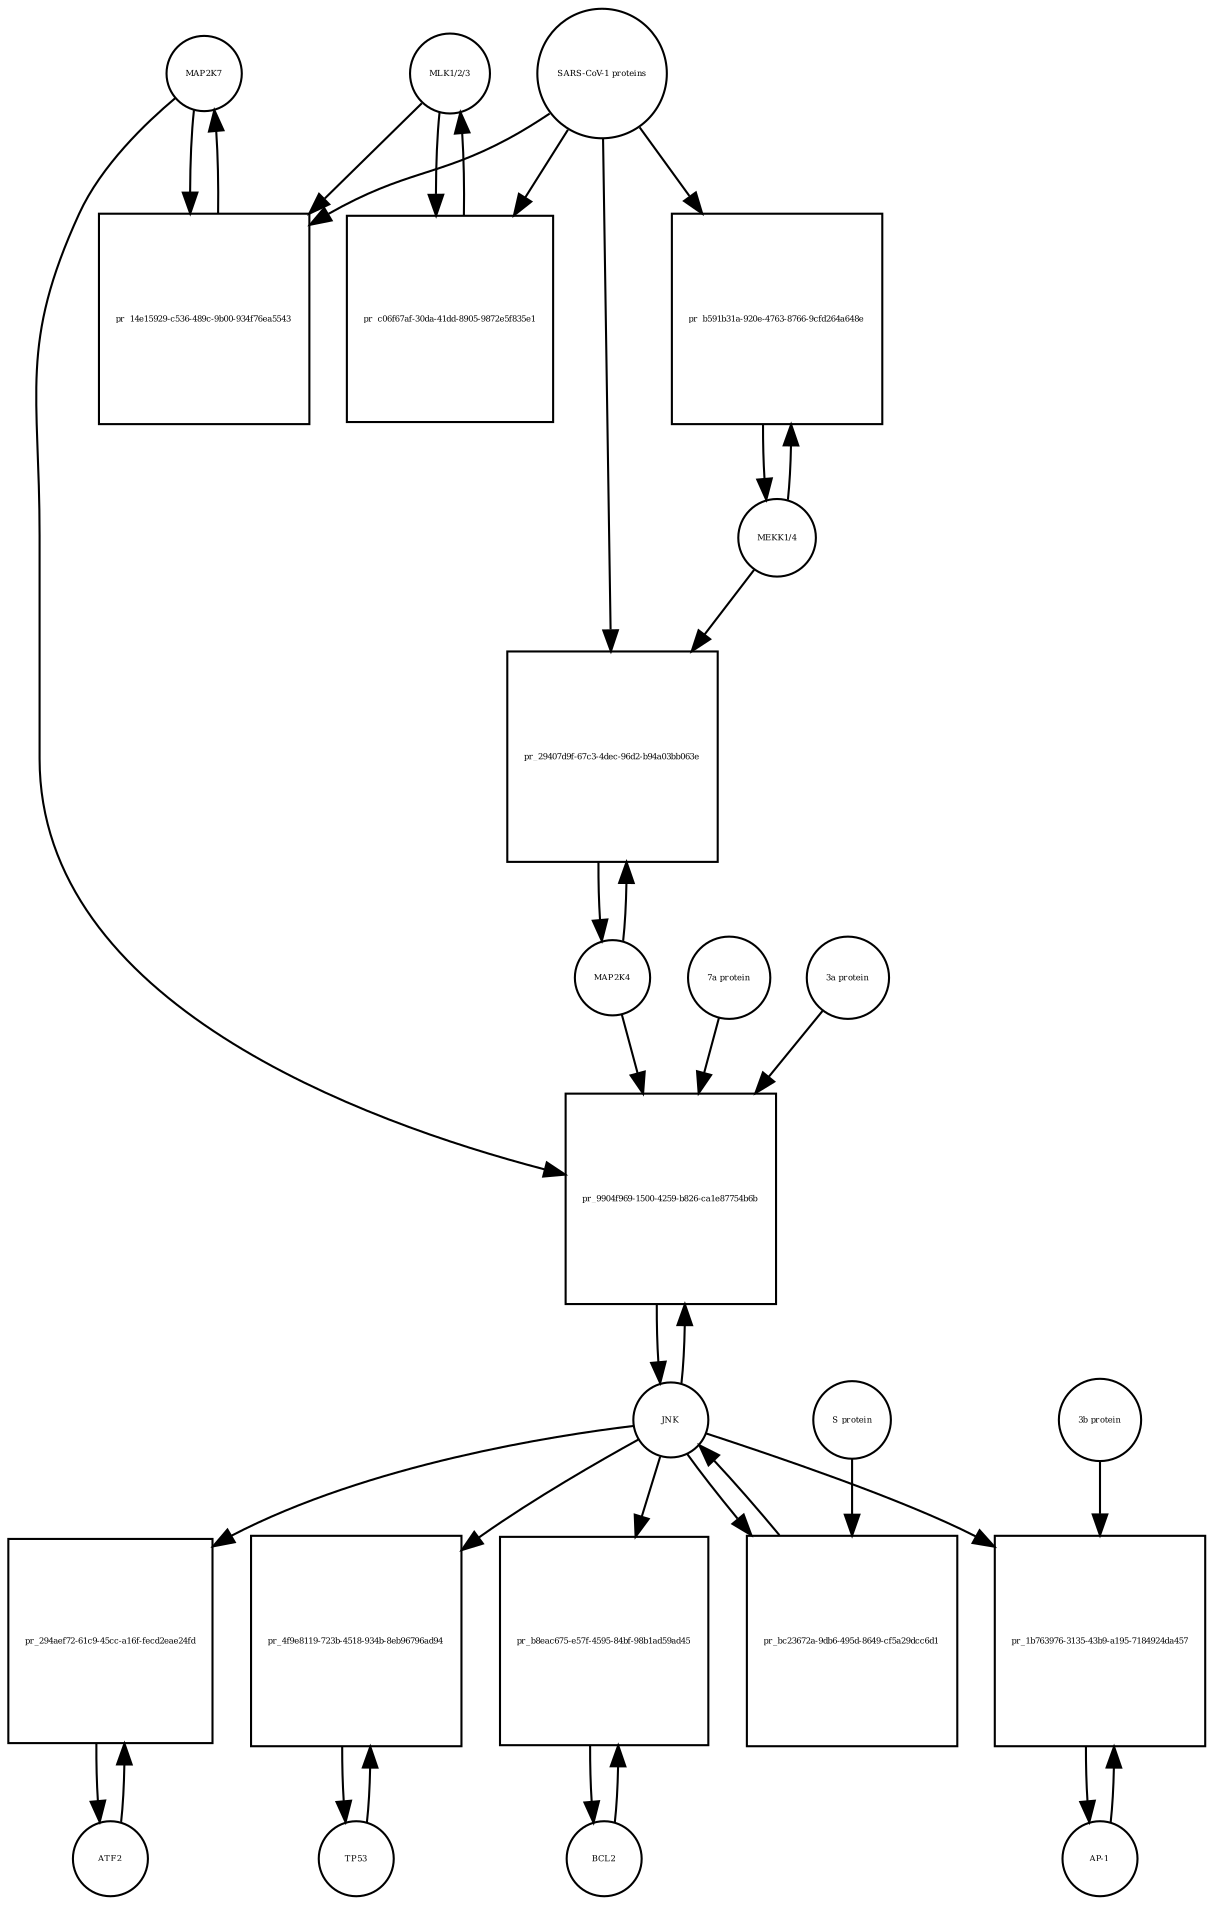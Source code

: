 strict digraph  {
MAP2K7 [annotation=urn_miriam_uniprot_O14733, bipartite=0, cls=macromolecule, fontsize=4, label=MAP2K7, shape=circle];
"pr_14e15929-c536-489c-9b00-934f76ea5543" [annotation="", bipartite=1, cls=process, fontsize=4, label="pr_14e15929-c536-489c-9b00-934f76ea5543", shape=square];
"MLK1/2/3" [annotation="", bipartite=0, cls=complex, fontsize=4, label="MLK1/2/3", shape=circle];
"SARS-CoV-1 proteins" [annotation="", bipartite=0, cls=complex, fontsize=4, label="SARS-CoV-1 proteins", shape=circle];
"pr_c06f67af-30da-41dd-8905-9872e5f835e1" [annotation="", bipartite=1, cls=process, fontsize=4, label="pr_c06f67af-30da-41dd-8905-9872e5f835e1", shape=square];
ATF2 [annotation=urn_miriam_uniprot_P15336, bipartite=0, cls=macromolecule, fontsize=4, label=ATF2, shape=circle];
"pr_294aef72-61c9-45cc-a16f-fecd2eae24fd" [annotation="", bipartite=1, cls=process, fontsize=4, label="pr_294aef72-61c9-45cc-a16f-fecd2eae24fd", shape=square];
JNK [annotation="", bipartite=0, cls=complex, fontsize=4, label=JNK, shape=circle];
TP53 [annotation=urn_miriam_uniprot_P04637, bipartite=0, cls=macromolecule, fontsize=4, label=TP53, shape=circle];
"pr_4f9e8119-723b-4518-934b-8eb96796ad94" [annotation="", bipartite=1, cls=process, fontsize=4, label="pr_4f9e8119-723b-4518-934b-8eb96796ad94", shape=square];
BCL2 [annotation=urn_miriam_uniprot_P10415, bipartite=0, cls=macromolecule, fontsize=4, label=BCL2, shape=circle];
"pr_b8eac675-e57f-4595-84bf-98b1ad59ad45" [annotation="", bipartite=1, cls=process, fontsize=4, label="pr_b8eac675-e57f-4595-84bf-98b1ad59ad45", shape=square];
"AP-1" [annotation="", bipartite=0, cls=complex, fontsize=4, label="AP-1", shape=circle];
"pr_1b763976-3135-43b9-a195-7184924da457" [annotation="", bipartite=1, cls=process, fontsize=4, label="pr_1b763976-3135-43b9-a195-7184924da457", shape=square];
"3b protein" [annotation="", bipartite=0, cls=macromolecule, fontsize=4, label="3b protein", shape=circle];
"MEKK1/4" [annotation="", bipartite=0, cls=complex, fontsize=4, label="MEKK1/4", shape=circle];
"pr_b591b31a-920e-4763-8766-9cfd264a648e" [annotation="", bipartite=1, cls=process, fontsize=4, label="pr_b591b31a-920e-4763-8766-9cfd264a648e", shape=square];
MAP2K4 [annotation=urn_miriam_uniprot_P45985, bipartite=0, cls=macromolecule, fontsize=4, label=MAP2K4, shape=circle];
"pr_29407d9f-67c3-4dec-96d2-b94a03bb063e" [annotation="", bipartite=1, cls=process, fontsize=4, label="pr_29407d9f-67c3-4dec-96d2-b94a03bb063e", shape=square];
"pr_9904f969-1500-4259-b826-ca1e87754b6b" [annotation="", bipartite=1, cls=process, fontsize=4, label="pr_9904f969-1500-4259-b826-ca1e87754b6b", shape=square];
"7a protein" [annotation="", bipartite=0, cls=macromolecule, fontsize=4, label="7a protein", shape=circle];
"3a protein" [annotation="", bipartite=0, cls=macromolecule, fontsize=4, label="3a protein", shape=circle];
"pr_bc23672a-9db6-495d-8649-cf5a29dcc6d1" [annotation="", bipartite=1, cls=process, fontsize=4, label="pr_bc23672a-9db6-495d-8649-cf5a29dcc6d1", shape=square];
"S protein" [annotation="", bipartite=0, cls=macromolecule, fontsize=4, label="S protein", shape=circle];
MAP2K7 -> "pr_14e15929-c536-489c-9b00-934f76ea5543"  [annotation="", interaction_type=consumption];
MAP2K7 -> "pr_9904f969-1500-4259-b826-ca1e87754b6b"  [annotation=urn_miriam_pubmed_17141229, interaction_type=stimulation];
"pr_14e15929-c536-489c-9b00-934f76ea5543" -> MAP2K7  [annotation="", interaction_type=production];
"MLK1/2/3" -> "pr_14e15929-c536-489c-9b00-934f76ea5543"  [annotation="urn_miriam_pubmed_31226023|urn_miriam_taxonomy_694009", interaction_type=stimulation];
"MLK1/2/3" -> "pr_c06f67af-30da-41dd-8905-9872e5f835e1"  [annotation="", interaction_type=consumption];
"SARS-CoV-1 proteins" -> "pr_14e15929-c536-489c-9b00-934f76ea5543"  [annotation="urn_miriam_pubmed_31226023|urn_miriam_taxonomy_694009", interaction_type=stimulation];
"SARS-CoV-1 proteins" -> "pr_c06f67af-30da-41dd-8905-9872e5f835e1"  [annotation="urn_miriam_taxonomy_694009|urn_miriam_pubmed_31226023", interaction_type=stimulation];
"SARS-CoV-1 proteins" -> "pr_b591b31a-920e-4763-8766-9cfd264a648e"  [annotation="urn_miriam_pubmed_31226023|urn_miriam_taxonomy_694009", interaction_type=stimulation];
"SARS-CoV-1 proteins" -> "pr_29407d9f-67c3-4dec-96d2-b94a03bb063e"  [annotation="urn_miriam_pubmed_31226023|urn_miriam_taxonomy_694009", interaction_type=stimulation];
"pr_c06f67af-30da-41dd-8905-9872e5f835e1" -> "MLK1/2/3"  [annotation="", interaction_type=production];
ATF2 -> "pr_294aef72-61c9-45cc-a16f-fecd2eae24fd"  [annotation="", interaction_type=consumption];
"pr_294aef72-61c9-45cc-a16f-fecd2eae24fd" -> ATF2  [annotation="", interaction_type=production];
JNK -> "pr_294aef72-61c9-45cc-a16f-fecd2eae24fd"  [annotation="", interaction_type=stimulation];
JNK -> "pr_4f9e8119-723b-4518-934b-8eb96796ad94"  [annotation="", interaction_type=stimulation];
JNK -> "pr_b8eac675-e57f-4595-84bf-98b1ad59ad45"  [annotation=urn_miriam_pubmed_10567572, interaction_type=stimulation];
JNK -> "pr_1b763976-3135-43b9-a195-7184924da457"  [annotation=urn_miriam_pubmed_21561061, interaction_type=stimulation];
JNK -> "pr_9904f969-1500-4259-b826-ca1e87754b6b"  [annotation="", interaction_type=consumption];
JNK -> "pr_bc23672a-9db6-495d-8649-cf5a29dcc6d1"  [annotation="", interaction_type=consumption];
TP53 -> "pr_4f9e8119-723b-4518-934b-8eb96796ad94"  [annotation="", interaction_type=consumption];
"pr_4f9e8119-723b-4518-934b-8eb96796ad94" -> TP53  [annotation="", interaction_type=production];
BCL2 -> "pr_b8eac675-e57f-4595-84bf-98b1ad59ad45"  [annotation="", interaction_type=consumption];
"pr_b8eac675-e57f-4595-84bf-98b1ad59ad45" -> BCL2  [annotation="", interaction_type=production];
"AP-1" -> "pr_1b763976-3135-43b9-a195-7184924da457"  [annotation="", interaction_type=consumption];
"pr_1b763976-3135-43b9-a195-7184924da457" -> "AP-1"  [annotation="", interaction_type=production];
"3b protein" -> "pr_1b763976-3135-43b9-a195-7184924da457"  [annotation=urn_miriam_pubmed_21561061, interaction_type=stimulation];
"MEKK1/4" -> "pr_b591b31a-920e-4763-8766-9cfd264a648e"  [annotation="", interaction_type=consumption];
"MEKK1/4" -> "pr_29407d9f-67c3-4dec-96d2-b94a03bb063e"  [annotation="urn_miriam_pubmed_31226023|urn_miriam_taxonomy_694009", interaction_type=stimulation];
"pr_b591b31a-920e-4763-8766-9cfd264a648e" -> "MEKK1/4"  [annotation="", interaction_type=production];
MAP2K4 -> "pr_29407d9f-67c3-4dec-96d2-b94a03bb063e"  [annotation="", interaction_type=consumption];
MAP2K4 -> "pr_9904f969-1500-4259-b826-ca1e87754b6b"  [annotation=urn_miriam_pubmed_17141229, interaction_type=stimulation];
"pr_29407d9f-67c3-4dec-96d2-b94a03bb063e" -> MAP2K4  [annotation="", interaction_type=production];
"pr_9904f969-1500-4259-b826-ca1e87754b6b" -> JNK  [annotation="", interaction_type=production];
"7a protein" -> "pr_9904f969-1500-4259-b826-ca1e87754b6b"  [annotation=urn_miriam_pubmed_17141229, interaction_type=stimulation];
"3a protein" -> "pr_9904f969-1500-4259-b826-ca1e87754b6b"  [annotation=urn_miriam_pubmed_17141229, interaction_type=stimulation];
"pr_bc23672a-9db6-495d-8649-cf5a29dcc6d1" -> JNK  [annotation="", interaction_type=production];
"S protein" -> "pr_bc23672a-9db6-495d-8649-cf5a29dcc6d1"  [annotation=urn_miriam_pubmed_17267381, interaction_type=stimulation];
}
